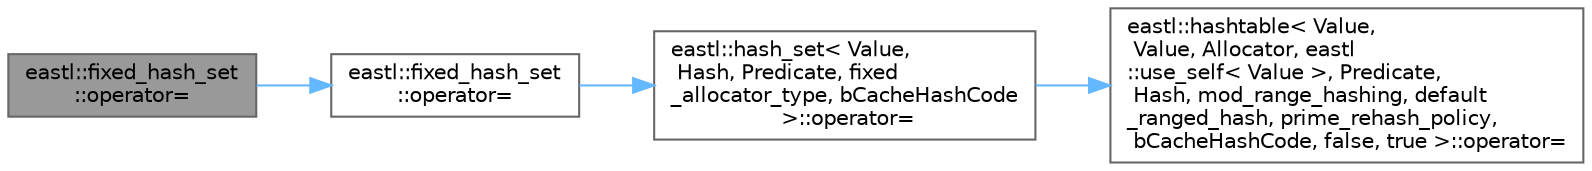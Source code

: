 digraph "eastl::fixed_hash_set::operator="
{
 // LATEX_PDF_SIZE
  bgcolor="transparent";
  edge [fontname=Helvetica,fontsize=10,labelfontname=Helvetica,labelfontsize=10];
  node [fontname=Helvetica,fontsize=10,shape=box,height=0.2,width=0.4];
  rankdir="LR";
  Node1 [id="Node000001",label="eastl::fixed_hash_set\l::operator=",height=0.2,width=0.4,color="gray40", fillcolor="grey60", style="filled", fontcolor="black",tooltip=" "];
  Node1 -> Node2 [id="edge4_Node000001_Node000002",color="steelblue1",style="solid",tooltip=" "];
  Node2 [id="Node000002",label="eastl::fixed_hash_set\l::operator=",height=0.2,width=0.4,color="grey40", fillcolor="white", style="filled",URL="$classeastl_1_1fixed__hash__set.html#ad6f6bb16d3586a65fa3a82d7798ade52",tooltip=" "];
  Node2 -> Node3 [id="edge5_Node000002_Node000003",color="steelblue1",style="solid",tooltip=" "];
  Node3 [id="Node000003",label="eastl::hash_set\< Value,\l Hash, Predicate, fixed\l_allocator_type, bCacheHashCode\l \>::operator=",height=0.2,width=0.4,color="grey40", fillcolor="white", style="filled",URL="$classeastl_1_1hash__set.html#aa88909c4c26ca62a90c99cbcf4d06f7e",tooltip=" "];
  Node3 -> Node4 [id="edge6_Node000003_Node000004",color="steelblue1",style="solid",tooltip=" "];
  Node4 [id="Node000004",label="eastl::hashtable\< Value,\l Value, Allocator, eastl\l::use_self\< Value \>, Predicate,\l Hash, mod_range_hashing, default\l_ranged_hash, prime_rehash_policy,\l bCacheHashCode, false, true \>::operator=",height=0.2,width=0.4,color="grey40", fillcolor="white", style="filled",URL="$classeastl_1_1hashtable.html#a7b4fdb1bde8f56d798872977e2d3b9d7",tooltip=" "];
}
